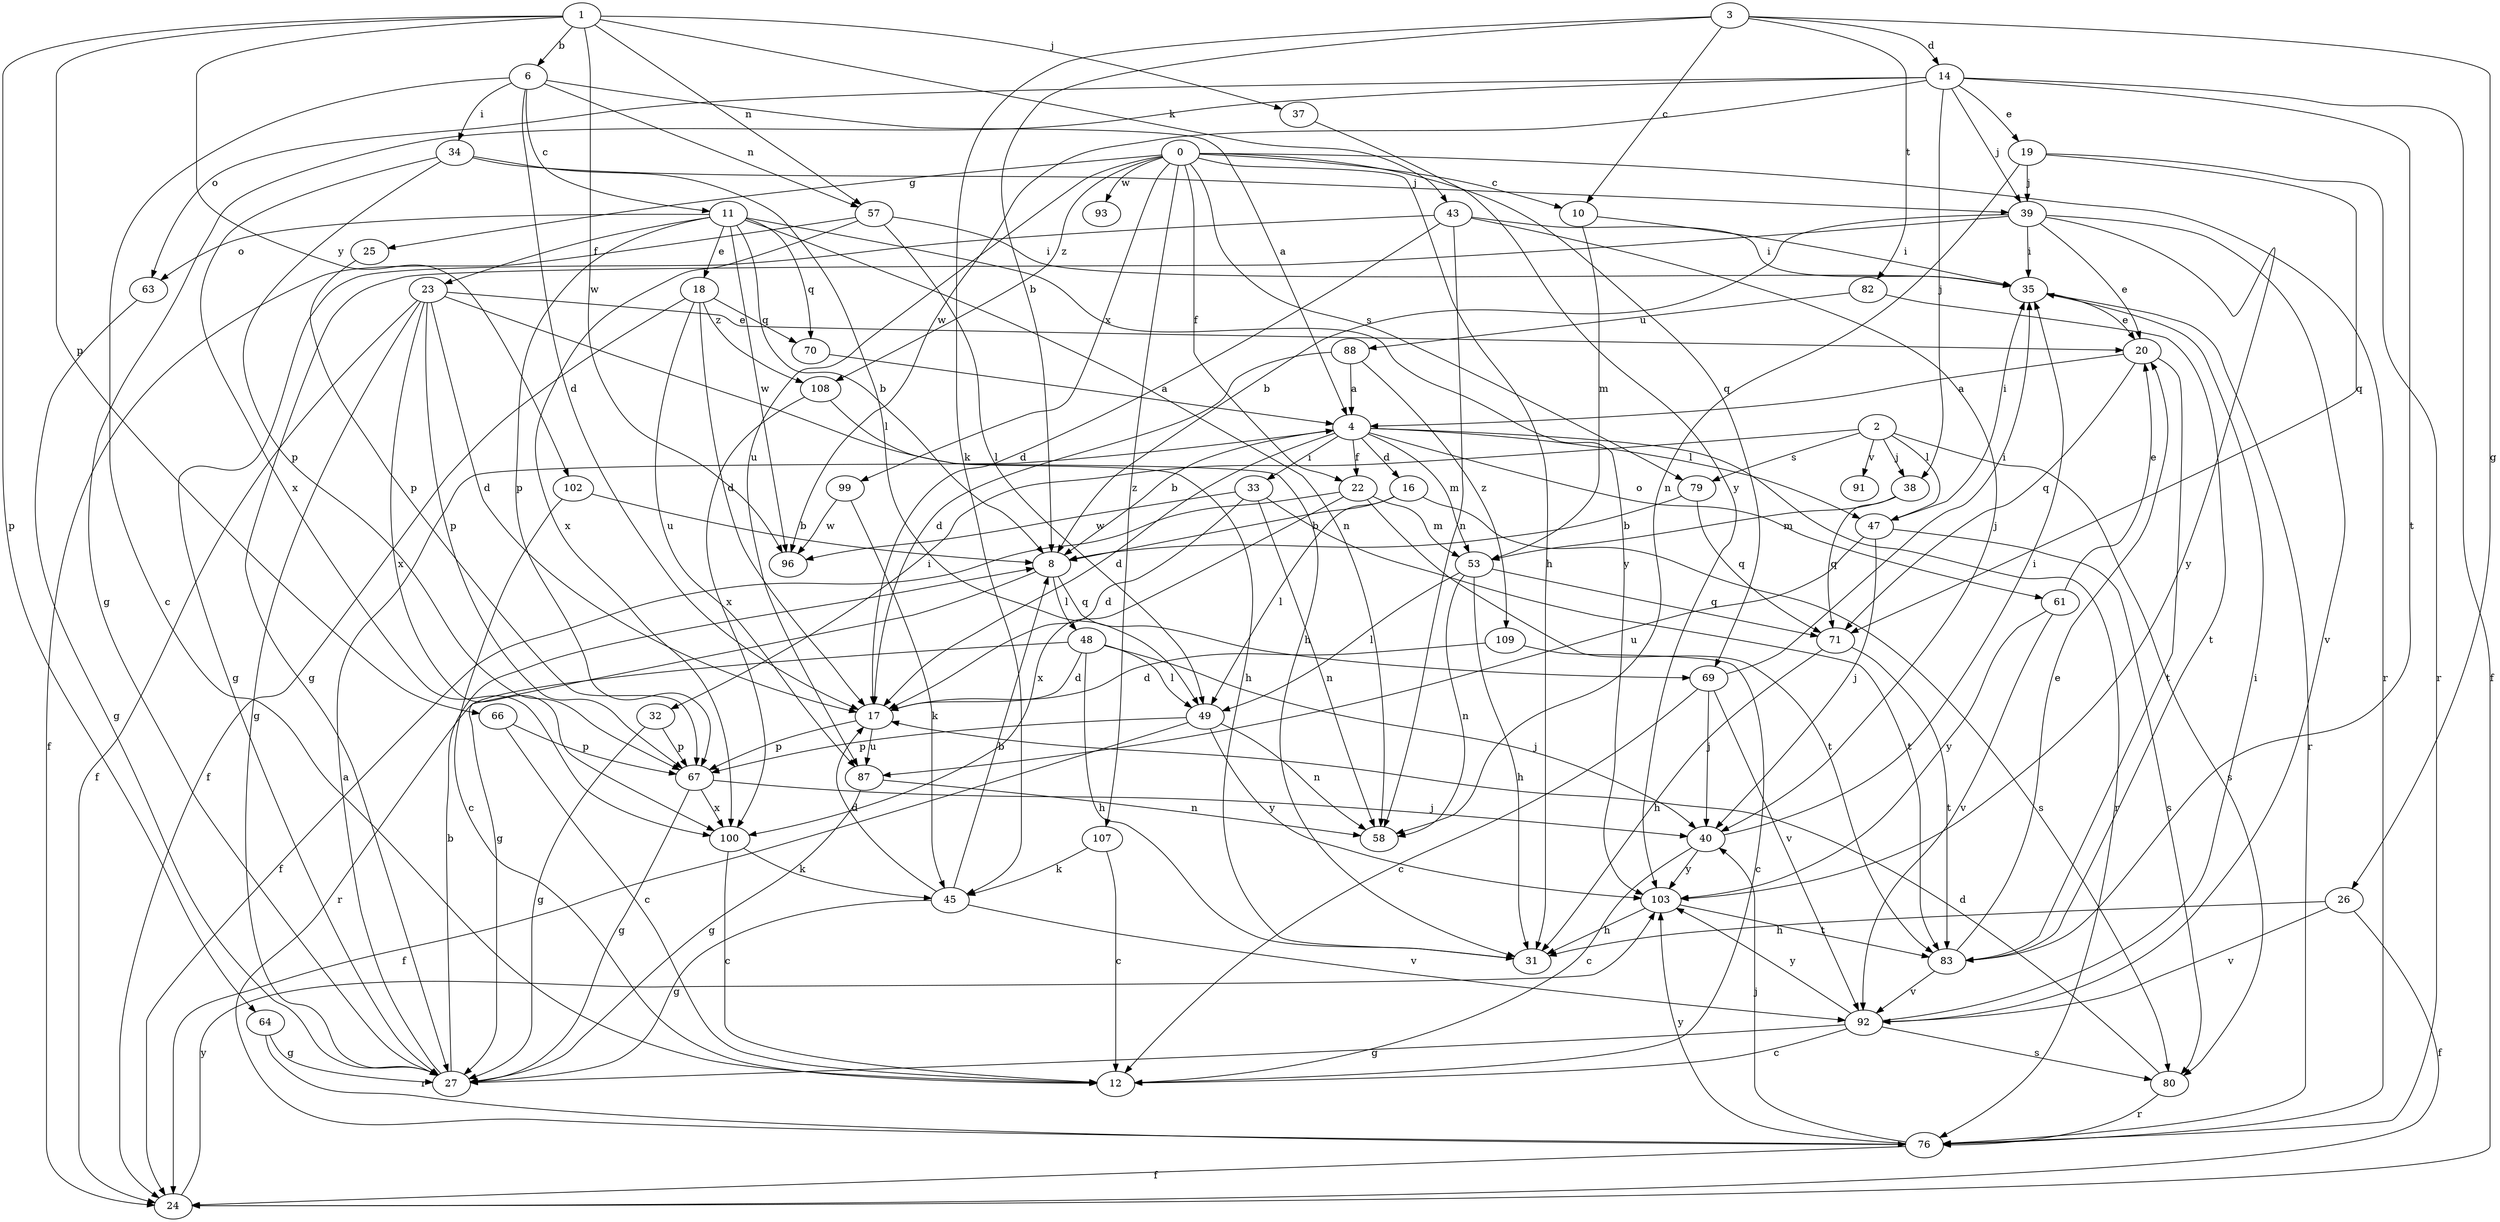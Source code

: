 strict digraph  {
0;
1;
2;
3;
4;
6;
8;
10;
11;
12;
14;
16;
17;
18;
19;
20;
22;
23;
24;
25;
26;
27;
31;
32;
33;
34;
35;
37;
38;
39;
40;
43;
45;
47;
48;
49;
53;
57;
58;
61;
63;
64;
66;
67;
69;
70;
71;
76;
79;
80;
82;
83;
87;
88;
91;
92;
93;
96;
99;
100;
102;
103;
107;
108;
109;
0 -> 10  [label=c];
0 -> 22  [label=f];
0 -> 25  [label=g];
0 -> 31  [label=h];
0 -> 69  [label=q];
0 -> 76  [label=r];
0 -> 79  [label=s];
0 -> 87  [label=u];
0 -> 93  [label=w];
0 -> 99  [label=x];
0 -> 107  [label=z];
0 -> 108  [label=z];
1 -> 6  [label=b];
1 -> 37  [label=j];
1 -> 43  [label=k];
1 -> 57  [label=n];
1 -> 64  [label=p];
1 -> 66  [label=p];
1 -> 96  [label=w];
1 -> 102  [label=y];
2 -> 32  [label=i];
2 -> 38  [label=j];
2 -> 47  [label=l];
2 -> 79  [label=s];
2 -> 80  [label=s];
2 -> 91  [label=v];
3 -> 8  [label=b];
3 -> 10  [label=c];
3 -> 14  [label=d];
3 -> 26  [label=g];
3 -> 45  [label=k];
3 -> 82  [label=t];
4 -> 8  [label=b];
4 -> 16  [label=d];
4 -> 17  [label=d];
4 -> 22  [label=f];
4 -> 33  [label=i];
4 -> 47  [label=l];
4 -> 53  [label=m];
4 -> 61  [label=o];
4 -> 76  [label=r];
6 -> 4  [label=a];
6 -> 11  [label=c];
6 -> 12  [label=c];
6 -> 17  [label=d];
6 -> 34  [label=i];
6 -> 57  [label=n];
8 -> 27  [label=g];
8 -> 48  [label=l];
8 -> 69  [label=q];
10 -> 35  [label=i];
10 -> 53  [label=m];
11 -> 8  [label=b];
11 -> 18  [label=e];
11 -> 23  [label=f];
11 -> 58  [label=n];
11 -> 63  [label=o];
11 -> 67  [label=p];
11 -> 70  [label=q];
11 -> 96  [label=w];
11 -> 103  [label=y];
14 -> 19  [label=e];
14 -> 24  [label=f];
14 -> 27  [label=g];
14 -> 38  [label=j];
14 -> 39  [label=j];
14 -> 63  [label=o];
14 -> 83  [label=t];
14 -> 96  [label=w];
16 -> 8  [label=b];
16 -> 49  [label=l];
16 -> 80  [label=s];
17 -> 67  [label=p];
17 -> 87  [label=u];
18 -> 17  [label=d];
18 -> 24  [label=f];
18 -> 70  [label=q];
18 -> 87  [label=u];
18 -> 108  [label=z];
19 -> 39  [label=j];
19 -> 58  [label=n];
19 -> 71  [label=q];
19 -> 76  [label=r];
20 -> 4  [label=a];
20 -> 71  [label=q];
20 -> 83  [label=t];
22 -> 24  [label=f];
22 -> 53  [label=m];
22 -> 83  [label=t];
22 -> 100  [label=x];
23 -> 17  [label=d];
23 -> 20  [label=e];
23 -> 24  [label=f];
23 -> 27  [label=g];
23 -> 31  [label=h];
23 -> 67  [label=p];
23 -> 100  [label=x];
24 -> 103  [label=y];
25 -> 67  [label=p];
26 -> 24  [label=f];
26 -> 31  [label=h];
26 -> 92  [label=v];
27 -> 4  [label=a];
27 -> 8  [label=b];
32 -> 27  [label=g];
32 -> 67  [label=p];
33 -> 17  [label=d];
33 -> 58  [label=n];
33 -> 83  [label=t];
33 -> 96  [label=w];
34 -> 39  [label=j];
34 -> 49  [label=l];
34 -> 67  [label=p];
34 -> 100  [label=x];
35 -> 20  [label=e];
35 -> 76  [label=r];
37 -> 103  [label=y];
38 -> 53  [label=m];
38 -> 71  [label=q];
39 -> 8  [label=b];
39 -> 20  [label=e];
39 -> 27  [label=g];
39 -> 35  [label=i];
39 -> 92  [label=v];
39 -> 103  [label=y];
40 -> 12  [label=c];
40 -> 35  [label=i];
40 -> 103  [label=y];
43 -> 17  [label=d];
43 -> 27  [label=g];
43 -> 35  [label=i];
43 -> 40  [label=j];
43 -> 58  [label=n];
45 -> 8  [label=b];
45 -> 17  [label=d];
45 -> 27  [label=g];
45 -> 92  [label=v];
47 -> 35  [label=i];
47 -> 40  [label=j];
47 -> 80  [label=s];
47 -> 87  [label=u];
48 -> 17  [label=d];
48 -> 31  [label=h];
48 -> 40  [label=j];
48 -> 49  [label=l];
48 -> 76  [label=r];
49 -> 24  [label=f];
49 -> 58  [label=n];
49 -> 67  [label=p];
49 -> 103  [label=y];
53 -> 31  [label=h];
53 -> 49  [label=l];
53 -> 58  [label=n];
53 -> 71  [label=q];
57 -> 24  [label=f];
57 -> 35  [label=i];
57 -> 49  [label=l];
57 -> 100  [label=x];
61 -> 20  [label=e];
61 -> 92  [label=v];
61 -> 103  [label=y];
63 -> 27  [label=g];
64 -> 27  [label=g];
64 -> 76  [label=r];
66 -> 12  [label=c];
66 -> 67  [label=p];
67 -> 27  [label=g];
67 -> 40  [label=j];
67 -> 100  [label=x];
69 -> 12  [label=c];
69 -> 35  [label=i];
69 -> 40  [label=j];
69 -> 92  [label=v];
70 -> 4  [label=a];
71 -> 31  [label=h];
71 -> 83  [label=t];
76 -> 24  [label=f];
76 -> 40  [label=j];
76 -> 103  [label=y];
79 -> 8  [label=b];
79 -> 71  [label=q];
80 -> 17  [label=d];
80 -> 76  [label=r];
82 -> 83  [label=t];
82 -> 88  [label=u];
83 -> 20  [label=e];
83 -> 92  [label=v];
87 -> 27  [label=g];
87 -> 58  [label=n];
88 -> 4  [label=a];
88 -> 17  [label=d];
88 -> 109  [label=z];
92 -> 12  [label=c];
92 -> 27  [label=g];
92 -> 35  [label=i];
92 -> 80  [label=s];
92 -> 103  [label=y];
99 -> 45  [label=k];
99 -> 96  [label=w];
100 -> 12  [label=c];
100 -> 45  [label=k];
102 -> 8  [label=b];
102 -> 12  [label=c];
103 -> 31  [label=h];
103 -> 83  [label=t];
107 -> 12  [label=c];
107 -> 45  [label=k];
108 -> 31  [label=h];
108 -> 100  [label=x];
109 -> 12  [label=c];
109 -> 17  [label=d];
}
